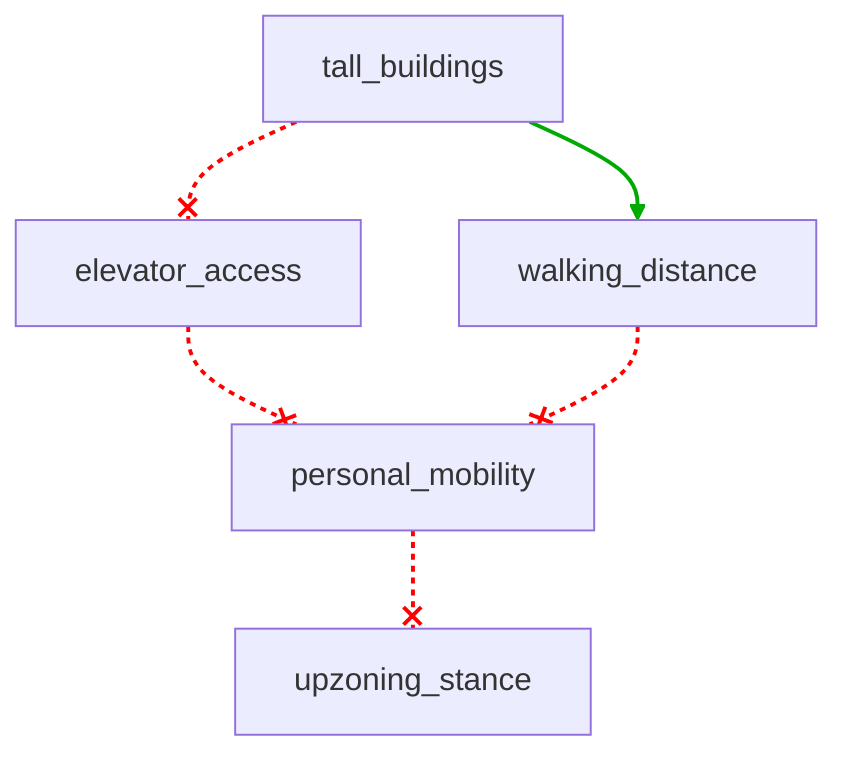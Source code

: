 flowchart TD
    n1[tall_buildings]
    n2[elevator_access]
    n3[walking_distance]
    n4[personal_mobility]
    n5[upzoning_stance]
    n1 --x n2
    n1 --> n3
    n2 --x n4
    n3 --x n4
    n4 --x n5
    linkStyle 0 stroke:#FF0000,stroke-dasharray:3,stroke-width:2px
    linkStyle 1 stroke:#00AA00,stroke-width:2px
    linkStyle 2 stroke:#FF0000,stroke-dasharray:3,stroke-width:2px
    linkStyle 3 stroke:#FF0000,stroke-dasharray:3,stroke-width:2px
    linkStyle 4 stroke:#FF0000,stroke-dasharray:3,stroke-width:2px
